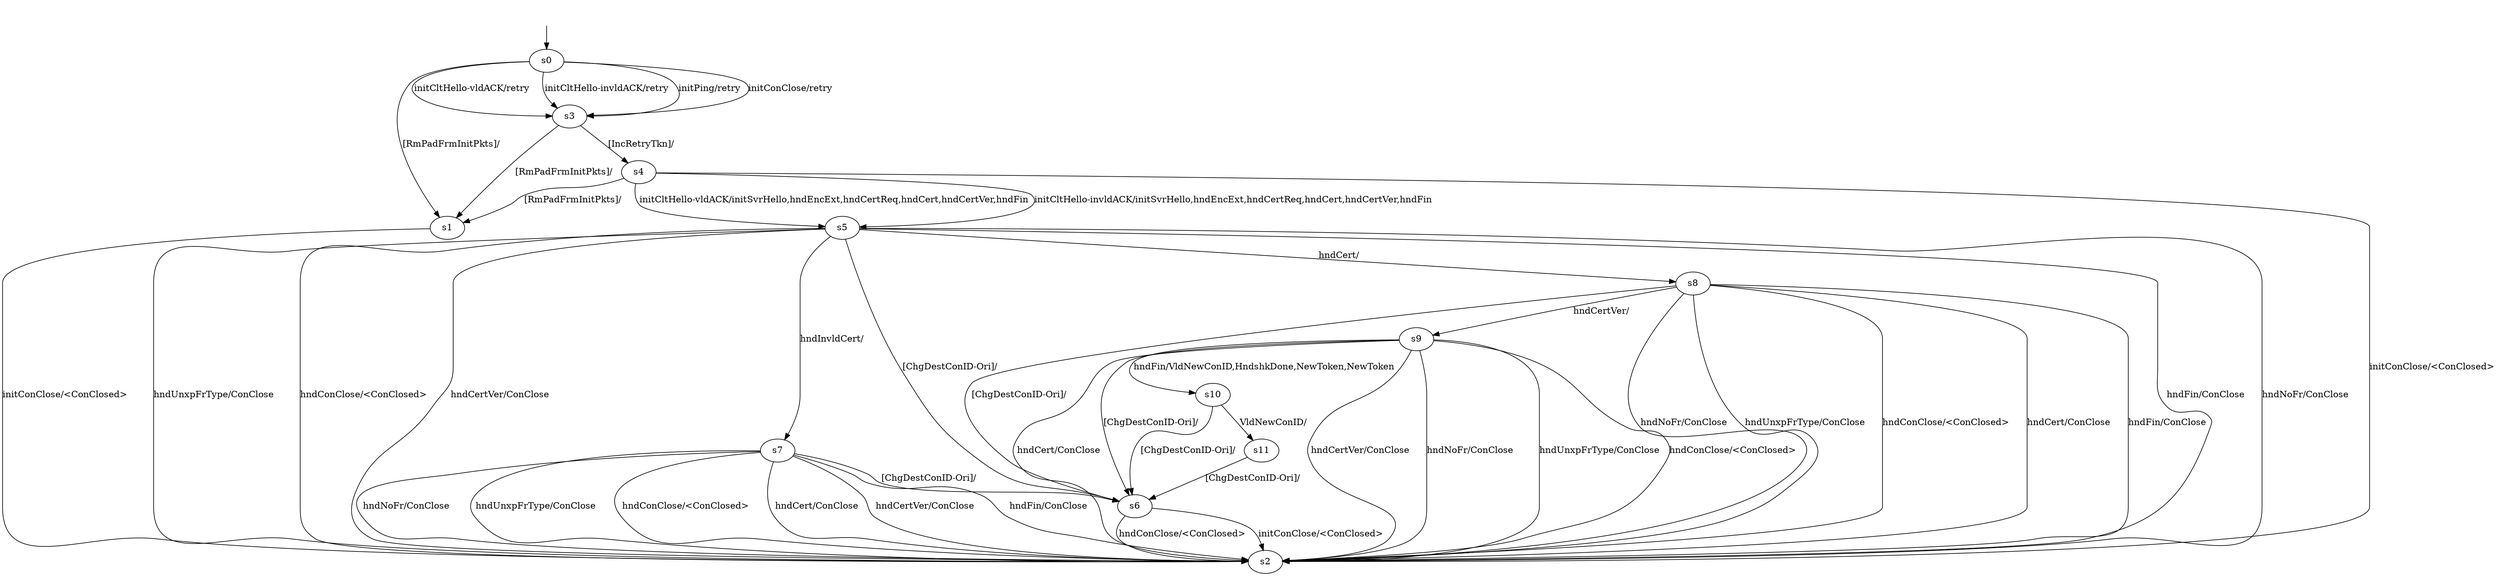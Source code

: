 digraph "../results/ngtcp2Models/ngtcp2-BWRCA-CS-0/learnedModel" {
s0 [label=s0];
s1 [label=s1];
s2 [label=s2];
s3 [label=s3];
s4 [label=s4];
s5 [label=s5];
s6 [label=s6];
s7 [label=s7];
s8 [label=s8];
s9 [label=s9];
s10 [label=s10];
s11 [label=s11];
s0 -> s3  [label="initPing/retry "];
s0 -> s3  [label="initConClose/retry "];
s0 -> s3  [label="initCltHello-vldACK/retry "];
s0 -> s3  [label="initCltHello-invldACK/retry "];
s0 -> s1  [label="[RmPadFrmInitPkts]/ "];
s1 -> s2  [label="initConClose/<ConClosed> "];
s3 -> s4  [label="[IncRetryTkn]/ "];
s3 -> s1  [label="[RmPadFrmInitPkts]/ "];
s4 -> s2  [label="initConClose/<ConClosed> "];
s4 -> s5  [label="initCltHello-vldACK/initSvrHello,hndEncExt,hndCertReq,hndCert,hndCertVer,hndFin "];
s4 -> s5  [label="initCltHello-invldACK/initSvrHello,hndEncExt,hndCertReq,hndCert,hndCertVer,hndFin "];
s4 -> s1  [label="[RmPadFrmInitPkts]/ "];
s5 -> s2  [label="hndFin/ConClose "];
s5 -> s2  [label="hndNoFr/ConClose "];
s5 -> s2  [label="hndUnxpFrType/ConClose "];
s5 -> s2  [label="hndConClose/<ConClosed> "];
s5 -> s8  [label="hndCert/ "];
s5 -> s7  [label="hndInvldCert/ "];
s5 -> s2  [label="hndCertVer/ConClose "];
s5 -> s6  [label="[ChgDestConID-Ori]/ "];
s6 -> s2  [label="initConClose/<ConClosed> "];
s6 -> s2  [label="hndConClose/<ConClosed> "];
s7 -> s2  [label="hndFin/ConClose "];
s7 -> s2  [label="hndNoFr/ConClose "];
s7 -> s2  [label="hndUnxpFrType/ConClose "];
s7 -> s2  [label="hndConClose/<ConClosed> "];
s7 -> s2  [label="hndCert/ConClose "];
s7 -> s2  [label="hndCertVer/ConClose "];
s7 -> s6  [label="[ChgDestConID-Ori]/ "];
s8 -> s2  [label="hndFin/ConClose "];
s8 -> s2  [label="hndNoFr/ConClose "];
s8 -> s2  [label="hndUnxpFrType/ConClose "];
s8 -> s2  [label="hndConClose/<ConClosed> "];
s8 -> s2  [label="hndCert/ConClose "];
s8 -> s9  [label="hndCertVer/ "];
s8 -> s6  [label="[ChgDestConID-Ori]/ "];
s9 -> s10  [label="hndFin/VldNewConID,HndshkDone,NewToken,NewToken "];
s9 -> s2  [label="hndNoFr/ConClose "];
s9 -> s2  [label="hndUnxpFrType/ConClose "];
s9 -> s2  [label="hndConClose/<ConClosed> "];
s9 -> s2  [label="hndCert/ConClose "];
s9 -> s2  [label="hndCertVer/ConClose "];
s9 -> s6  [label="[ChgDestConID-Ori]/ "];
s10 -> s11  [label="VldNewConID/ "];
s10 -> s6  [label="[ChgDestConID-Ori]/ "];
s11 -> s6  [label="[ChgDestConID-Ori]/ "];
__start0 [label="", shape=none];
__start0 -> s0  [label=""];
}
